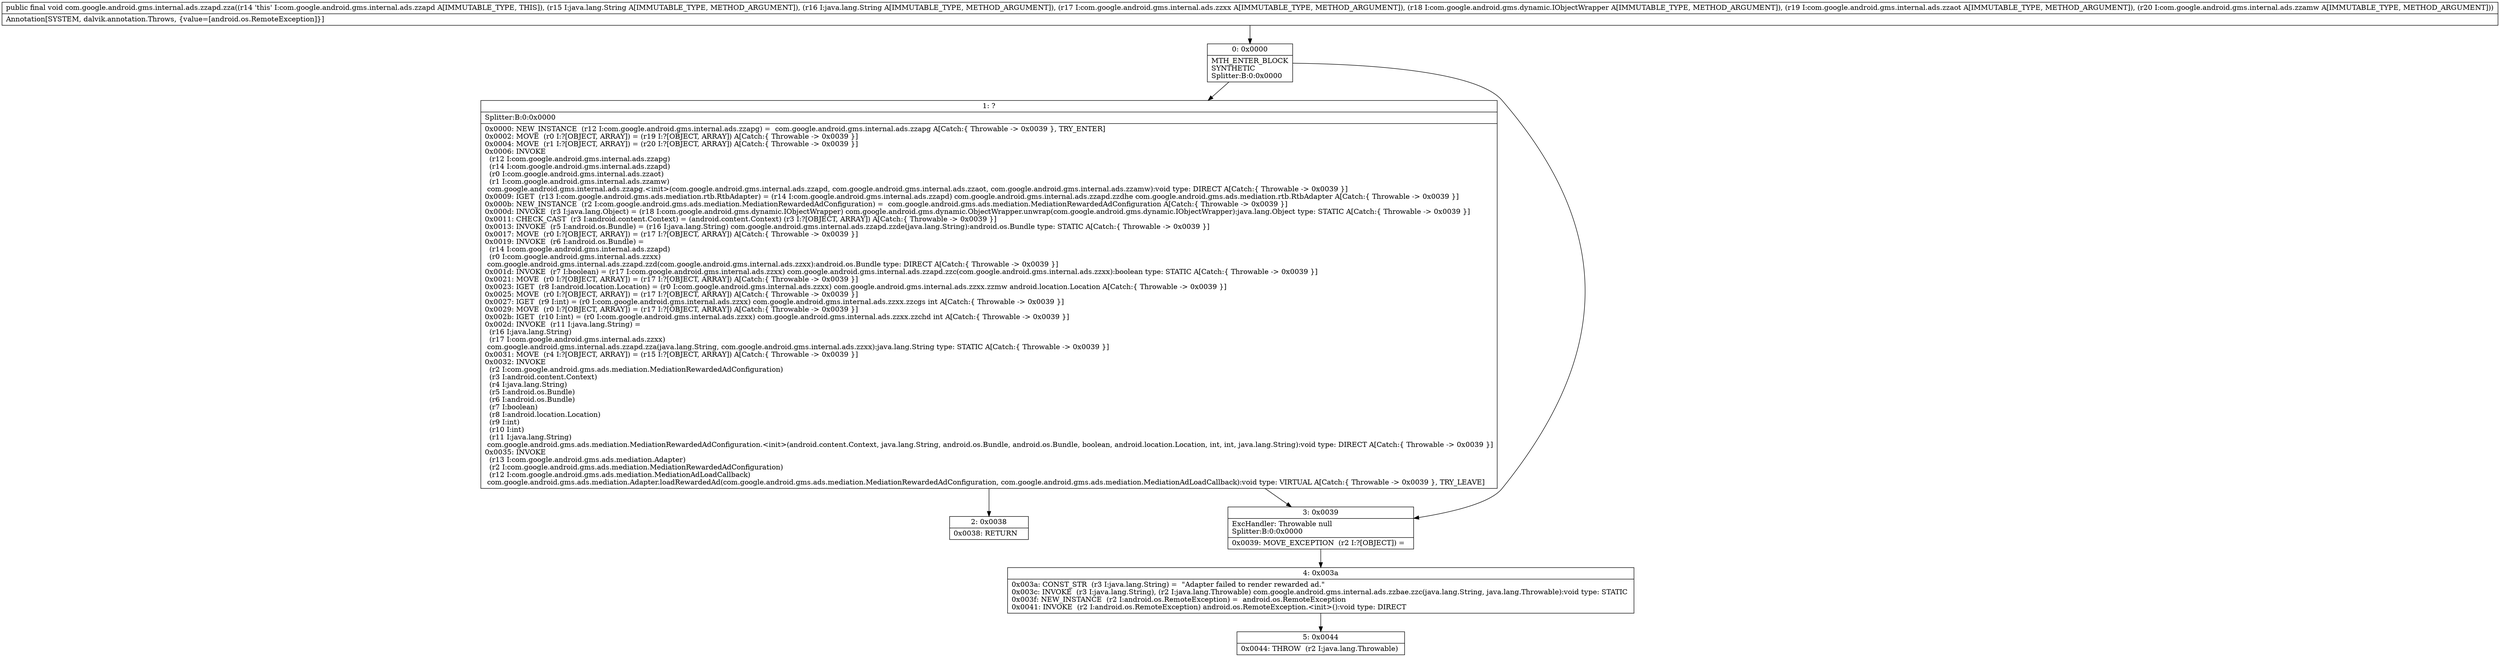 digraph "CFG forcom.google.android.gms.internal.ads.zzapd.zza(Ljava\/lang\/String;Ljava\/lang\/String;Lcom\/google\/android\/gms\/internal\/ads\/zzxx;Lcom\/google\/android\/gms\/dynamic\/IObjectWrapper;Lcom\/google\/android\/gms\/internal\/ads\/zzaot;Lcom\/google\/android\/gms\/internal\/ads\/zzamw;)V" {
Node_0 [shape=record,label="{0\:\ 0x0000|MTH_ENTER_BLOCK\lSYNTHETIC\lSplitter:B:0:0x0000\l}"];
Node_1 [shape=record,label="{1\:\ ?|Splitter:B:0:0x0000\l|0x0000: NEW_INSTANCE  (r12 I:com.google.android.gms.internal.ads.zzapg) =  com.google.android.gms.internal.ads.zzapg A[Catch:\{ Throwable \-\> 0x0039 \}, TRY_ENTER]\l0x0002: MOVE  (r0 I:?[OBJECT, ARRAY]) = (r19 I:?[OBJECT, ARRAY]) A[Catch:\{ Throwable \-\> 0x0039 \}]\l0x0004: MOVE  (r1 I:?[OBJECT, ARRAY]) = (r20 I:?[OBJECT, ARRAY]) A[Catch:\{ Throwable \-\> 0x0039 \}]\l0x0006: INVOKE  \l  (r12 I:com.google.android.gms.internal.ads.zzapg)\l  (r14 I:com.google.android.gms.internal.ads.zzapd)\l  (r0 I:com.google.android.gms.internal.ads.zzaot)\l  (r1 I:com.google.android.gms.internal.ads.zzamw)\l com.google.android.gms.internal.ads.zzapg.\<init\>(com.google.android.gms.internal.ads.zzapd, com.google.android.gms.internal.ads.zzaot, com.google.android.gms.internal.ads.zzamw):void type: DIRECT A[Catch:\{ Throwable \-\> 0x0039 \}]\l0x0009: IGET  (r13 I:com.google.android.gms.ads.mediation.rtb.RtbAdapter) = (r14 I:com.google.android.gms.internal.ads.zzapd) com.google.android.gms.internal.ads.zzapd.zzdhe com.google.android.gms.ads.mediation.rtb.RtbAdapter A[Catch:\{ Throwable \-\> 0x0039 \}]\l0x000b: NEW_INSTANCE  (r2 I:com.google.android.gms.ads.mediation.MediationRewardedAdConfiguration) =  com.google.android.gms.ads.mediation.MediationRewardedAdConfiguration A[Catch:\{ Throwable \-\> 0x0039 \}]\l0x000d: INVOKE  (r3 I:java.lang.Object) = (r18 I:com.google.android.gms.dynamic.IObjectWrapper) com.google.android.gms.dynamic.ObjectWrapper.unwrap(com.google.android.gms.dynamic.IObjectWrapper):java.lang.Object type: STATIC A[Catch:\{ Throwable \-\> 0x0039 \}]\l0x0011: CHECK_CAST  (r3 I:android.content.Context) = (android.content.Context) (r3 I:?[OBJECT, ARRAY]) A[Catch:\{ Throwable \-\> 0x0039 \}]\l0x0013: INVOKE  (r5 I:android.os.Bundle) = (r16 I:java.lang.String) com.google.android.gms.internal.ads.zzapd.zzde(java.lang.String):android.os.Bundle type: STATIC A[Catch:\{ Throwable \-\> 0x0039 \}]\l0x0017: MOVE  (r0 I:?[OBJECT, ARRAY]) = (r17 I:?[OBJECT, ARRAY]) A[Catch:\{ Throwable \-\> 0x0039 \}]\l0x0019: INVOKE  (r6 I:android.os.Bundle) = \l  (r14 I:com.google.android.gms.internal.ads.zzapd)\l  (r0 I:com.google.android.gms.internal.ads.zzxx)\l com.google.android.gms.internal.ads.zzapd.zzd(com.google.android.gms.internal.ads.zzxx):android.os.Bundle type: DIRECT A[Catch:\{ Throwable \-\> 0x0039 \}]\l0x001d: INVOKE  (r7 I:boolean) = (r17 I:com.google.android.gms.internal.ads.zzxx) com.google.android.gms.internal.ads.zzapd.zzc(com.google.android.gms.internal.ads.zzxx):boolean type: STATIC A[Catch:\{ Throwable \-\> 0x0039 \}]\l0x0021: MOVE  (r0 I:?[OBJECT, ARRAY]) = (r17 I:?[OBJECT, ARRAY]) A[Catch:\{ Throwable \-\> 0x0039 \}]\l0x0023: IGET  (r8 I:android.location.Location) = (r0 I:com.google.android.gms.internal.ads.zzxx) com.google.android.gms.internal.ads.zzxx.zzmw android.location.Location A[Catch:\{ Throwable \-\> 0x0039 \}]\l0x0025: MOVE  (r0 I:?[OBJECT, ARRAY]) = (r17 I:?[OBJECT, ARRAY]) A[Catch:\{ Throwable \-\> 0x0039 \}]\l0x0027: IGET  (r9 I:int) = (r0 I:com.google.android.gms.internal.ads.zzxx) com.google.android.gms.internal.ads.zzxx.zzcgs int A[Catch:\{ Throwable \-\> 0x0039 \}]\l0x0029: MOVE  (r0 I:?[OBJECT, ARRAY]) = (r17 I:?[OBJECT, ARRAY]) A[Catch:\{ Throwable \-\> 0x0039 \}]\l0x002b: IGET  (r10 I:int) = (r0 I:com.google.android.gms.internal.ads.zzxx) com.google.android.gms.internal.ads.zzxx.zzchd int A[Catch:\{ Throwable \-\> 0x0039 \}]\l0x002d: INVOKE  (r11 I:java.lang.String) = \l  (r16 I:java.lang.String)\l  (r17 I:com.google.android.gms.internal.ads.zzxx)\l com.google.android.gms.internal.ads.zzapd.zza(java.lang.String, com.google.android.gms.internal.ads.zzxx):java.lang.String type: STATIC A[Catch:\{ Throwable \-\> 0x0039 \}]\l0x0031: MOVE  (r4 I:?[OBJECT, ARRAY]) = (r15 I:?[OBJECT, ARRAY]) A[Catch:\{ Throwable \-\> 0x0039 \}]\l0x0032: INVOKE  \l  (r2 I:com.google.android.gms.ads.mediation.MediationRewardedAdConfiguration)\l  (r3 I:android.content.Context)\l  (r4 I:java.lang.String)\l  (r5 I:android.os.Bundle)\l  (r6 I:android.os.Bundle)\l  (r7 I:boolean)\l  (r8 I:android.location.Location)\l  (r9 I:int)\l  (r10 I:int)\l  (r11 I:java.lang.String)\l com.google.android.gms.ads.mediation.MediationRewardedAdConfiguration.\<init\>(android.content.Context, java.lang.String, android.os.Bundle, android.os.Bundle, boolean, android.location.Location, int, int, java.lang.String):void type: DIRECT A[Catch:\{ Throwable \-\> 0x0039 \}]\l0x0035: INVOKE  \l  (r13 I:com.google.android.gms.ads.mediation.Adapter)\l  (r2 I:com.google.android.gms.ads.mediation.MediationRewardedAdConfiguration)\l  (r12 I:com.google.android.gms.ads.mediation.MediationAdLoadCallback)\l com.google.android.gms.ads.mediation.Adapter.loadRewardedAd(com.google.android.gms.ads.mediation.MediationRewardedAdConfiguration, com.google.android.gms.ads.mediation.MediationAdLoadCallback):void type: VIRTUAL A[Catch:\{ Throwable \-\> 0x0039 \}, TRY_LEAVE]\l}"];
Node_2 [shape=record,label="{2\:\ 0x0038|0x0038: RETURN   \l}"];
Node_3 [shape=record,label="{3\:\ 0x0039|ExcHandler: Throwable null\lSplitter:B:0:0x0000\l|0x0039: MOVE_EXCEPTION  (r2 I:?[OBJECT]) =  \l}"];
Node_4 [shape=record,label="{4\:\ 0x003a|0x003a: CONST_STR  (r3 I:java.lang.String) =  \"Adapter failed to render rewarded ad.\" \l0x003c: INVOKE  (r3 I:java.lang.String), (r2 I:java.lang.Throwable) com.google.android.gms.internal.ads.zzbae.zzc(java.lang.String, java.lang.Throwable):void type: STATIC \l0x003f: NEW_INSTANCE  (r2 I:android.os.RemoteException) =  android.os.RemoteException \l0x0041: INVOKE  (r2 I:android.os.RemoteException) android.os.RemoteException.\<init\>():void type: DIRECT \l}"];
Node_5 [shape=record,label="{5\:\ 0x0044|0x0044: THROW  (r2 I:java.lang.Throwable) \l}"];
MethodNode[shape=record,label="{public final void com.google.android.gms.internal.ads.zzapd.zza((r14 'this' I:com.google.android.gms.internal.ads.zzapd A[IMMUTABLE_TYPE, THIS]), (r15 I:java.lang.String A[IMMUTABLE_TYPE, METHOD_ARGUMENT]), (r16 I:java.lang.String A[IMMUTABLE_TYPE, METHOD_ARGUMENT]), (r17 I:com.google.android.gms.internal.ads.zzxx A[IMMUTABLE_TYPE, METHOD_ARGUMENT]), (r18 I:com.google.android.gms.dynamic.IObjectWrapper A[IMMUTABLE_TYPE, METHOD_ARGUMENT]), (r19 I:com.google.android.gms.internal.ads.zzaot A[IMMUTABLE_TYPE, METHOD_ARGUMENT]), (r20 I:com.google.android.gms.internal.ads.zzamw A[IMMUTABLE_TYPE, METHOD_ARGUMENT]))  | Annotation[SYSTEM, dalvik.annotation.Throws, \{value=[android.os.RemoteException]\}]\l}"];
MethodNode -> Node_0;
Node_0 -> Node_1;
Node_0 -> Node_3;
Node_1 -> Node_2;
Node_1 -> Node_3;
Node_3 -> Node_4;
Node_4 -> Node_5;
}


